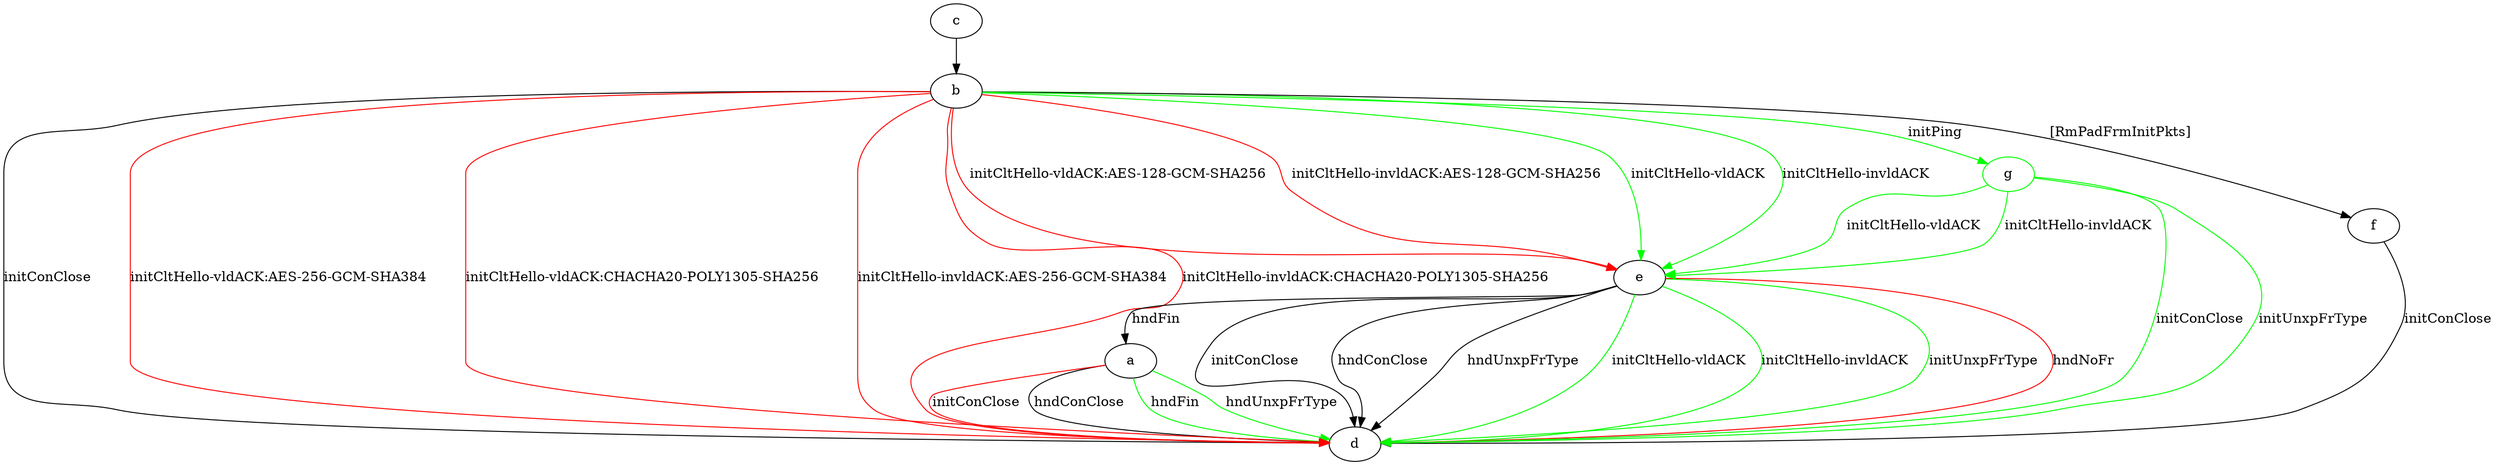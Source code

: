 digraph "" {
	a -> d	[key=0,
		label="hndConClose "];
	a -> d	[key=1,
		color=green,
		label="hndFin "];
	a -> d	[key=2,
		color=green,
		label="hndUnxpFrType "];
	a -> d	[key=3,
		color=red,
		label="initConClose "];
	b -> d	[key=0,
		label="initConClose "];
	b -> d	[key=1,
		color=red,
		label="initCltHello-vldACK:AES-256-GCM-SHA384 "];
	b -> d	[key=2,
		color=red,
		label="initCltHello-vldACK:CHACHA20-POLY1305-SHA256 "];
	b -> d	[key=3,
		color=red,
		label="initCltHello-invldACK:AES-256-GCM-SHA384 "];
	b -> d	[key=4,
		color=red,
		label="initCltHello-invldACK:CHACHA20-POLY1305-SHA256 "];
	b -> e	[key=0,
		color=green,
		label="initCltHello-vldACK "];
	b -> e	[key=1,
		color=green,
		label="initCltHello-invldACK "];
	b -> e	[key=2,
		color=red,
		label="initCltHello-vldACK:AES-128-GCM-SHA256 "];
	b -> e	[key=3,
		color=red,
		label="initCltHello-invldACK:AES-128-GCM-SHA256 "];
	b -> f	[key=0,
		label="[RmPadFrmInitPkts] "];
	g	[color=green];
	b -> g	[key=0,
		color=green,
		label="initPing "];
	c -> b	[key=0];
	e -> a	[key=0,
		label="hndFin "];
	e -> d	[key=0,
		label="initConClose "];
	e -> d	[key=1,
		label="hndConClose "];
	e -> d	[key=2,
		label="hndUnxpFrType "];
	e -> d	[key=3,
		color=green,
		label="initCltHello-vldACK "];
	e -> d	[key=4,
		color=green,
		label="initCltHello-invldACK "];
	e -> d	[key=5,
		color=green,
		label="initUnxpFrType "];
	e -> d	[key=6,
		color=red,
		label="hndNoFr "];
	f -> d	[key=0,
		label="initConClose "];
	g -> d	[key=0,
		color=green,
		label="initConClose "];
	g -> d	[key=1,
		color=green,
		label="initUnxpFrType "];
	g -> e	[key=0,
		color=green,
		label="initCltHello-vldACK "];
	g -> e	[key=1,
		color=green,
		label="initCltHello-invldACK "];
}
